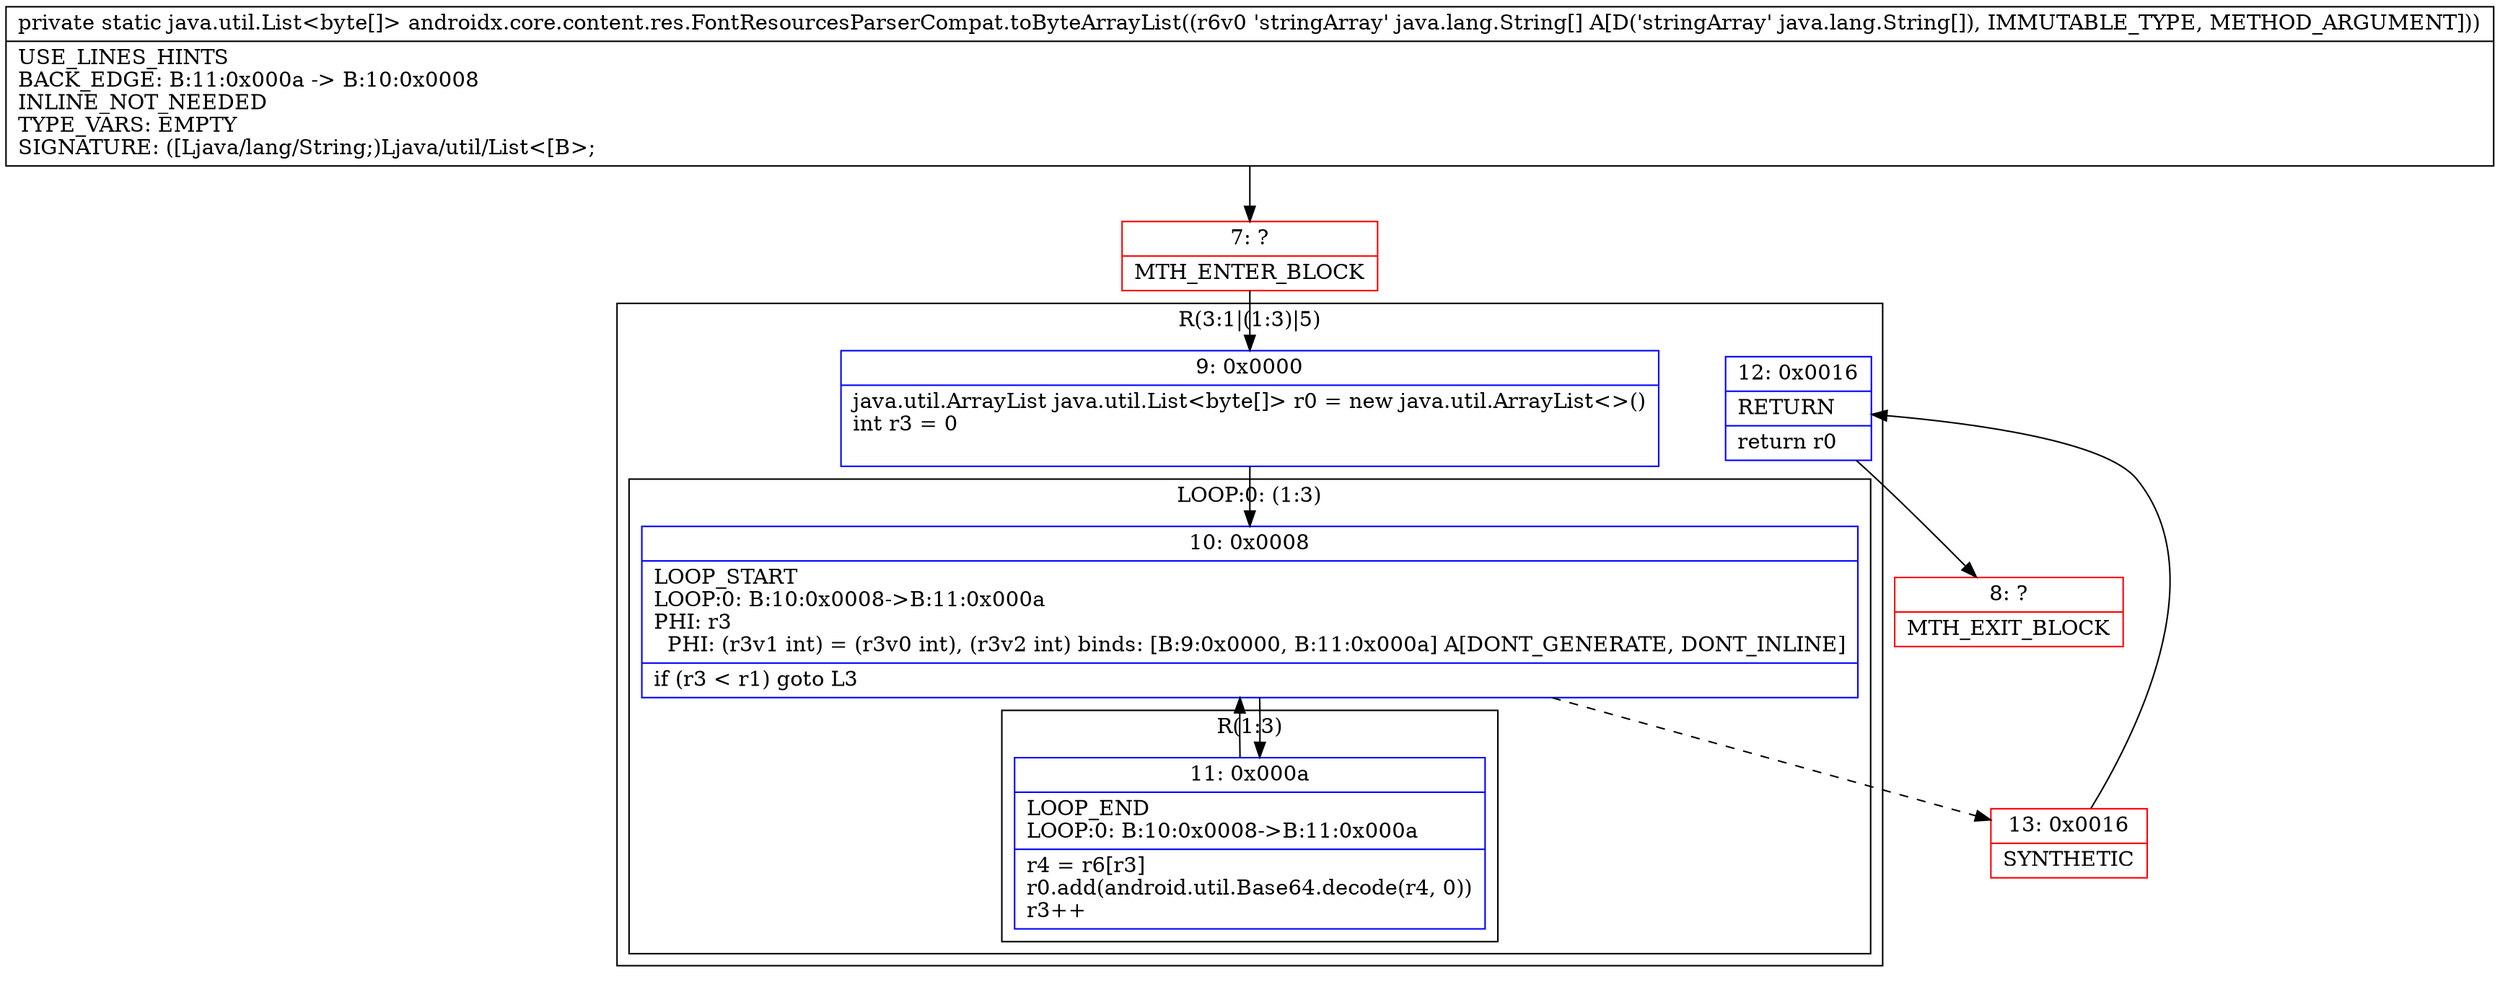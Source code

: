 digraph "CFG forandroidx.core.content.res.FontResourcesParserCompat.toByteArrayList([Ljava\/lang\/String;)Ljava\/util\/List;" {
subgraph cluster_Region_319455773 {
label = "R(3:1|(1:3)|5)";
node [shape=record,color=blue];
Node_9 [shape=record,label="{9\:\ 0x0000|java.util.ArrayList java.util.List\<byte[]\> r0 = new java.util.ArrayList\<\>()\lint r3 = 0\l\l}"];
subgraph cluster_LoopRegion_1320757746 {
label = "LOOP:0: (1:3)";
node [shape=record,color=blue];
Node_10 [shape=record,label="{10\:\ 0x0008|LOOP_START\lLOOP:0: B:10:0x0008\-\>B:11:0x000a\lPHI: r3 \l  PHI: (r3v1 int) = (r3v0 int), (r3v2 int) binds: [B:9:0x0000, B:11:0x000a] A[DONT_GENERATE, DONT_INLINE]\l|if (r3 \< r1) goto L3\l}"];
subgraph cluster_Region_555848725 {
label = "R(1:3)";
node [shape=record,color=blue];
Node_11 [shape=record,label="{11\:\ 0x000a|LOOP_END\lLOOP:0: B:10:0x0008\-\>B:11:0x000a\l|r4 = r6[r3]\lr0.add(android.util.Base64.decode(r4, 0))\lr3++\l}"];
}
}
Node_12 [shape=record,label="{12\:\ 0x0016|RETURN\l|return r0\l}"];
}
Node_7 [shape=record,color=red,label="{7\:\ ?|MTH_ENTER_BLOCK\l}"];
Node_13 [shape=record,color=red,label="{13\:\ 0x0016|SYNTHETIC\l}"];
Node_8 [shape=record,color=red,label="{8\:\ ?|MTH_EXIT_BLOCK\l}"];
MethodNode[shape=record,label="{private static java.util.List\<byte[]\> androidx.core.content.res.FontResourcesParserCompat.toByteArrayList((r6v0 'stringArray' java.lang.String[] A[D('stringArray' java.lang.String[]), IMMUTABLE_TYPE, METHOD_ARGUMENT]))  | USE_LINES_HINTS\lBACK_EDGE: B:11:0x000a \-\> B:10:0x0008\lINLINE_NOT_NEEDED\lTYPE_VARS: EMPTY\lSIGNATURE: ([Ljava\/lang\/String;)Ljava\/util\/List\<[B\>;\l}"];
MethodNode -> Node_7;Node_9 -> Node_10;
Node_10 -> Node_11;
Node_10 -> Node_13[style=dashed];
Node_11 -> Node_10;
Node_12 -> Node_8;
Node_7 -> Node_9;
Node_13 -> Node_12;
}


